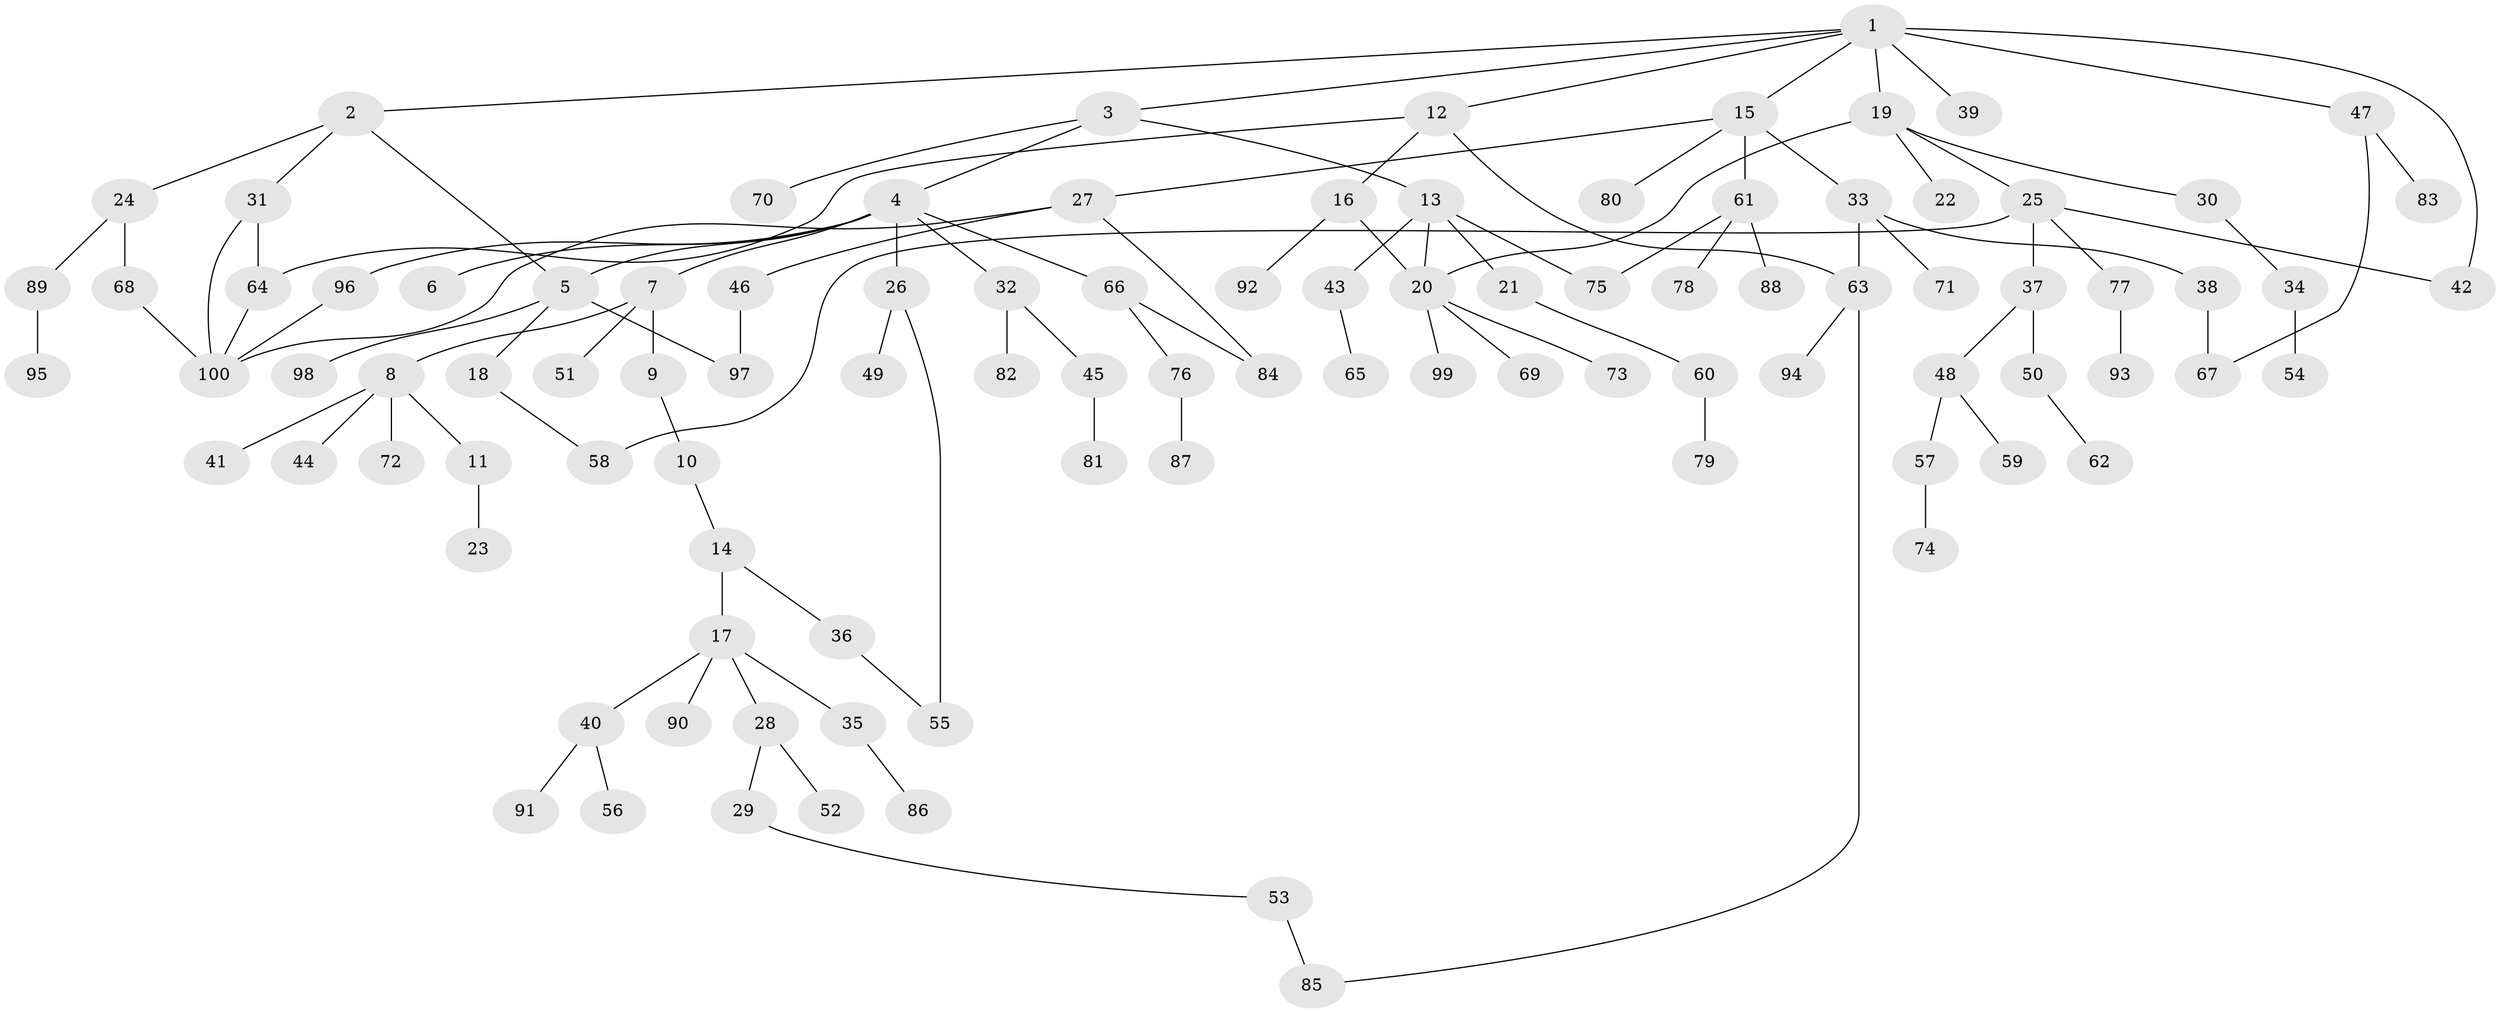// coarse degree distribution, {10: 0.014925373134328358, 4: 0.07462686567164178, 8: 0.014925373134328358, 5: 0.07462686567164178, 1: 0.44776119402985076, 3: 0.11940298507462686, 2: 0.208955223880597, 7: 0.014925373134328358, 6: 0.029850746268656716}
// Generated by graph-tools (version 1.1) at 2025/41/03/06/25 10:41:29]
// undirected, 100 vertices, 116 edges
graph export_dot {
graph [start="1"]
  node [color=gray90,style=filled];
  1;
  2;
  3;
  4;
  5;
  6;
  7;
  8;
  9;
  10;
  11;
  12;
  13;
  14;
  15;
  16;
  17;
  18;
  19;
  20;
  21;
  22;
  23;
  24;
  25;
  26;
  27;
  28;
  29;
  30;
  31;
  32;
  33;
  34;
  35;
  36;
  37;
  38;
  39;
  40;
  41;
  42;
  43;
  44;
  45;
  46;
  47;
  48;
  49;
  50;
  51;
  52;
  53;
  54;
  55;
  56;
  57;
  58;
  59;
  60;
  61;
  62;
  63;
  64;
  65;
  66;
  67;
  68;
  69;
  70;
  71;
  72;
  73;
  74;
  75;
  76;
  77;
  78;
  79;
  80;
  81;
  82;
  83;
  84;
  85;
  86;
  87;
  88;
  89;
  90;
  91;
  92;
  93;
  94;
  95;
  96;
  97;
  98;
  99;
  100;
  1 -- 2;
  1 -- 3;
  1 -- 12;
  1 -- 15;
  1 -- 19;
  1 -- 39;
  1 -- 47;
  1 -- 42;
  2 -- 24;
  2 -- 31;
  2 -- 5;
  3 -- 4;
  3 -- 13;
  3 -- 70;
  4 -- 5;
  4 -- 6;
  4 -- 7;
  4 -- 26;
  4 -- 32;
  4 -- 66;
  4 -- 96;
  5 -- 18;
  5 -- 98;
  5 -- 97;
  7 -- 8;
  7 -- 9;
  7 -- 51;
  8 -- 11;
  8 -- 41;
  8 -- 44;
  8 -- 72;
  9 -- 10;
  10 -- 14;
  11 -- 23;
  12 -- 16;
  12 -- 63;
  12 -- 64;
  13 -- 21;
  13 -- 43;
  13 -- 75;
  13 -- 20;
  14 -- 17;
  14 -- 36;
  15 -- 27;
  15 -- 33;
  15 -- 61;
  15 -- 80;
  16 -- 92;
  16 -- 20;
  17 -- 28;
  17 -- 35;
  17 -- 40;
  17 -- 90;
  18 -- 58;
  19 -- 20;
  19 -- 22;
  19 -- 25;
  19 -- 30;
  20 -- 69;
  20 -- 73;
  20 -- 99;
  21 -- 60;
  24 -- 68;
  24 -- 89;
  25 -- 37;
  25 -- 42;
  25 -- 77;
  25 -- 58;
  26 -- 49;
  26 -- 55;
  27 -- 46;
  27 -- 84;
  27 -- 100;
  28 -- 29;
  28 -- 52;
  29 -- 53;
  30 -- 34;
  31 -- 100;
  31 -- 64;
  32 -- 45;
  32 -- 82;
  33 -- 38;
  33 -- 71;
  33 -- 63;
  34 -- 54;
  35 -- 86;
  36 -- 55;
  37 -- 48;
  37 -- 50;
  38 -- 67;
  40 -- 56;
  40 -- 91;
  43 -- 65;
  45 -- 81;
  46 -- 97;
  47 -- 83;
  47 -- 67;
  48 -- 57;
  48 -- 59;
  50 -- 62;
  53 -- 85;
  57 -- 74;
  60 -- 79;
  61 -- 78;
  61 -- 88;
  61 -- 75;
  63 -- 94;
  63 -- 85;
  64 -- 100;
  66 -- 76;
  66 -- 84;
  68 -- 100;
  76 -- 87;
  77 -- 93;
  89 -- 95;
  96 -- 100;
}
